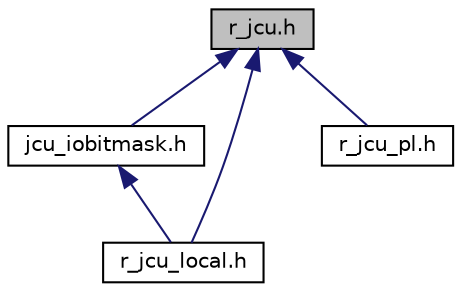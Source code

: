 digraph "r_jcu.h"
{
 // LATEX_PDF_SIZE
  edge [fontname="Helvetica",fontsize="10",labelfontname="Helvetica",labelfontsize="10"];
  node [fontname="Helvetica",fontsize="10",shape=record];
  Node1 [label="r_jcu.h",height=0.2,width=0.4,color="black", fillcolor="grey75", style="filled", fontcolor="black",tooltip=" "];
  Node1 -> Node2 [dir="back",color="midnightblue",fontsize="10",style="solid",fontname="Helvetica"];
  Node2 [label="jcu_iobitmask.h",height=0.2,width=0.4,color="black", fillcolor="white", style="filled",URL="$db/de3/jcu__iobitmask_8h.html",tooltip=" "];
  Node2 -> Node3 [dir="back",color="midnightblue",fontsize="10",style="solid",fontname="Helvetica"];
  Node3 [label="r_jcu_local.h",height=0.2,width=0.4,color="black", fillcolor="white", style="filled",URL="$d5/d20/r__jcu__local_8h.html",tooltip=" "];
  Node1 -> Node3 [dir="back",color="midnightblue",fontsize="10",style="solid",fontname="Helvetica"];
  Node1 -> Node4 [dir="back",color="midnightblue",fontsize="10",style="solid",fontname="Helvetica"];
  Node4 [label="r_jcu_pl.h",height=0.2,width=0.4,color="black", fillcolor="white", style="filled",URL="$df/d09/r__jcu__pl_8h.html",tooltip=" "];
}
